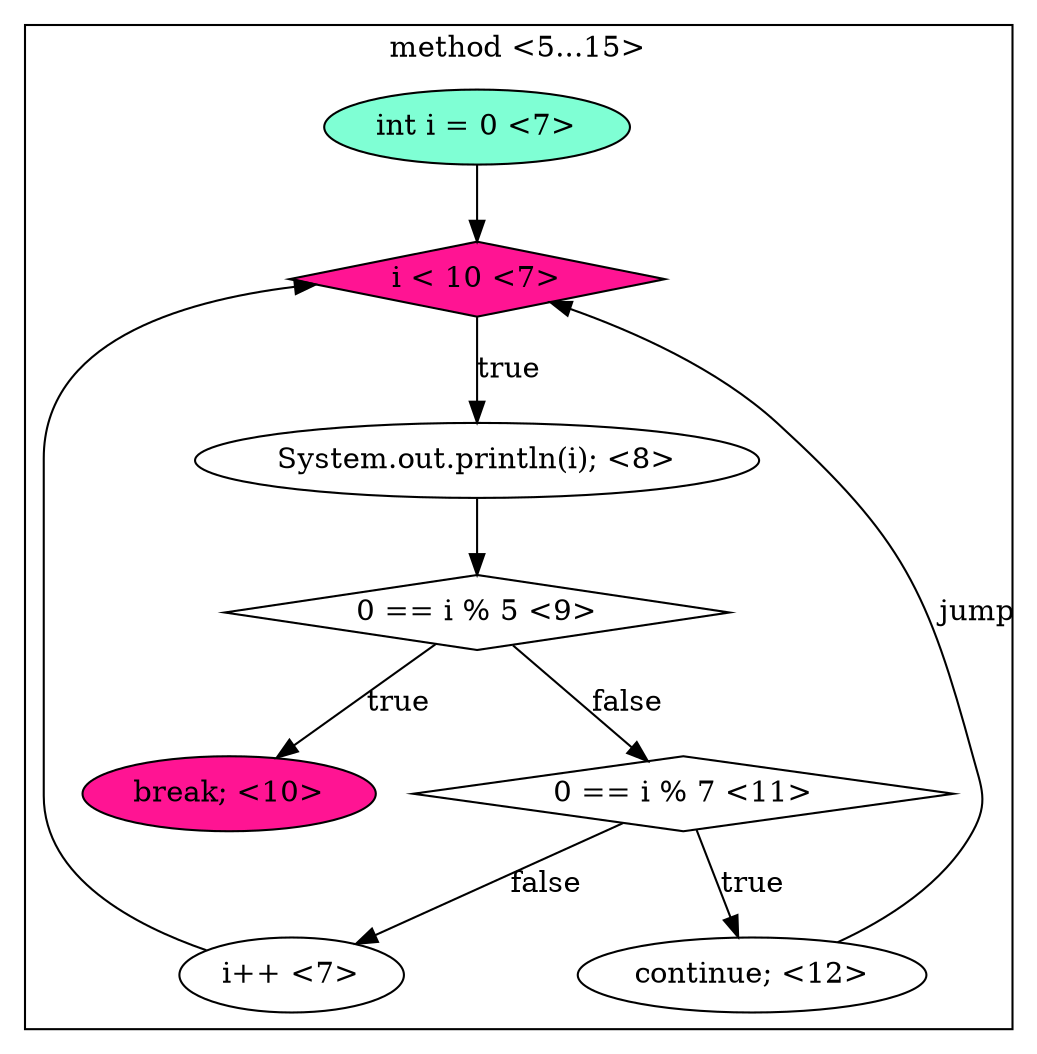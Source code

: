 digraph CFG {
subgraph cluster0 {
label = "method <5...15>";
0.0 [style = filled, label = "int i = 0 <7>", fillcolor = aquamarine, shape = ellipse];
0.1 [style = filled, label = "i < 10 <7>", fillcolor = deeppink, shape = diamond];
0.2 [style = filled, label = "i++ <7>", fillcolor = white, shape = ellipse];
0.3 [style = filled, label = "System.out.println(i); <8>", fillcolor = white, shape = ellipse];
0.4 [style = filled, label = "0 == i % 5 <9>", fillcolor = white, shape = diamond];
0.5 [style = filled, label = "break; <10>", fillcolor = deeppink, shape = ellipse];
0.6 [style = filled, label = "0 == i % 7 <11>", fillcolor = white, shape = diamond];
0.7 [style = filled, label = "continue; <12>", fillcolor = white, shape = ellipse];
0.0 -> 0.1 [style = solid, label=""];
0.1 -> 0.3 [style = solid, label="true"];
0.2 -> 0.1 [style = solid, label=""];
0.3 -> 0.4 [style = solid, label=""];
0.4 -> 0.5 [style = solid, label="true"];
0.4 -> 0.6 [style = solid, label="false"];
0.6 -> 0.2 [style = solid, label="false"];
0.6 -> 0.7 [style = solid, label="true"];
0.7 -> 0.1 [style = solid, label="jump"];
}
}